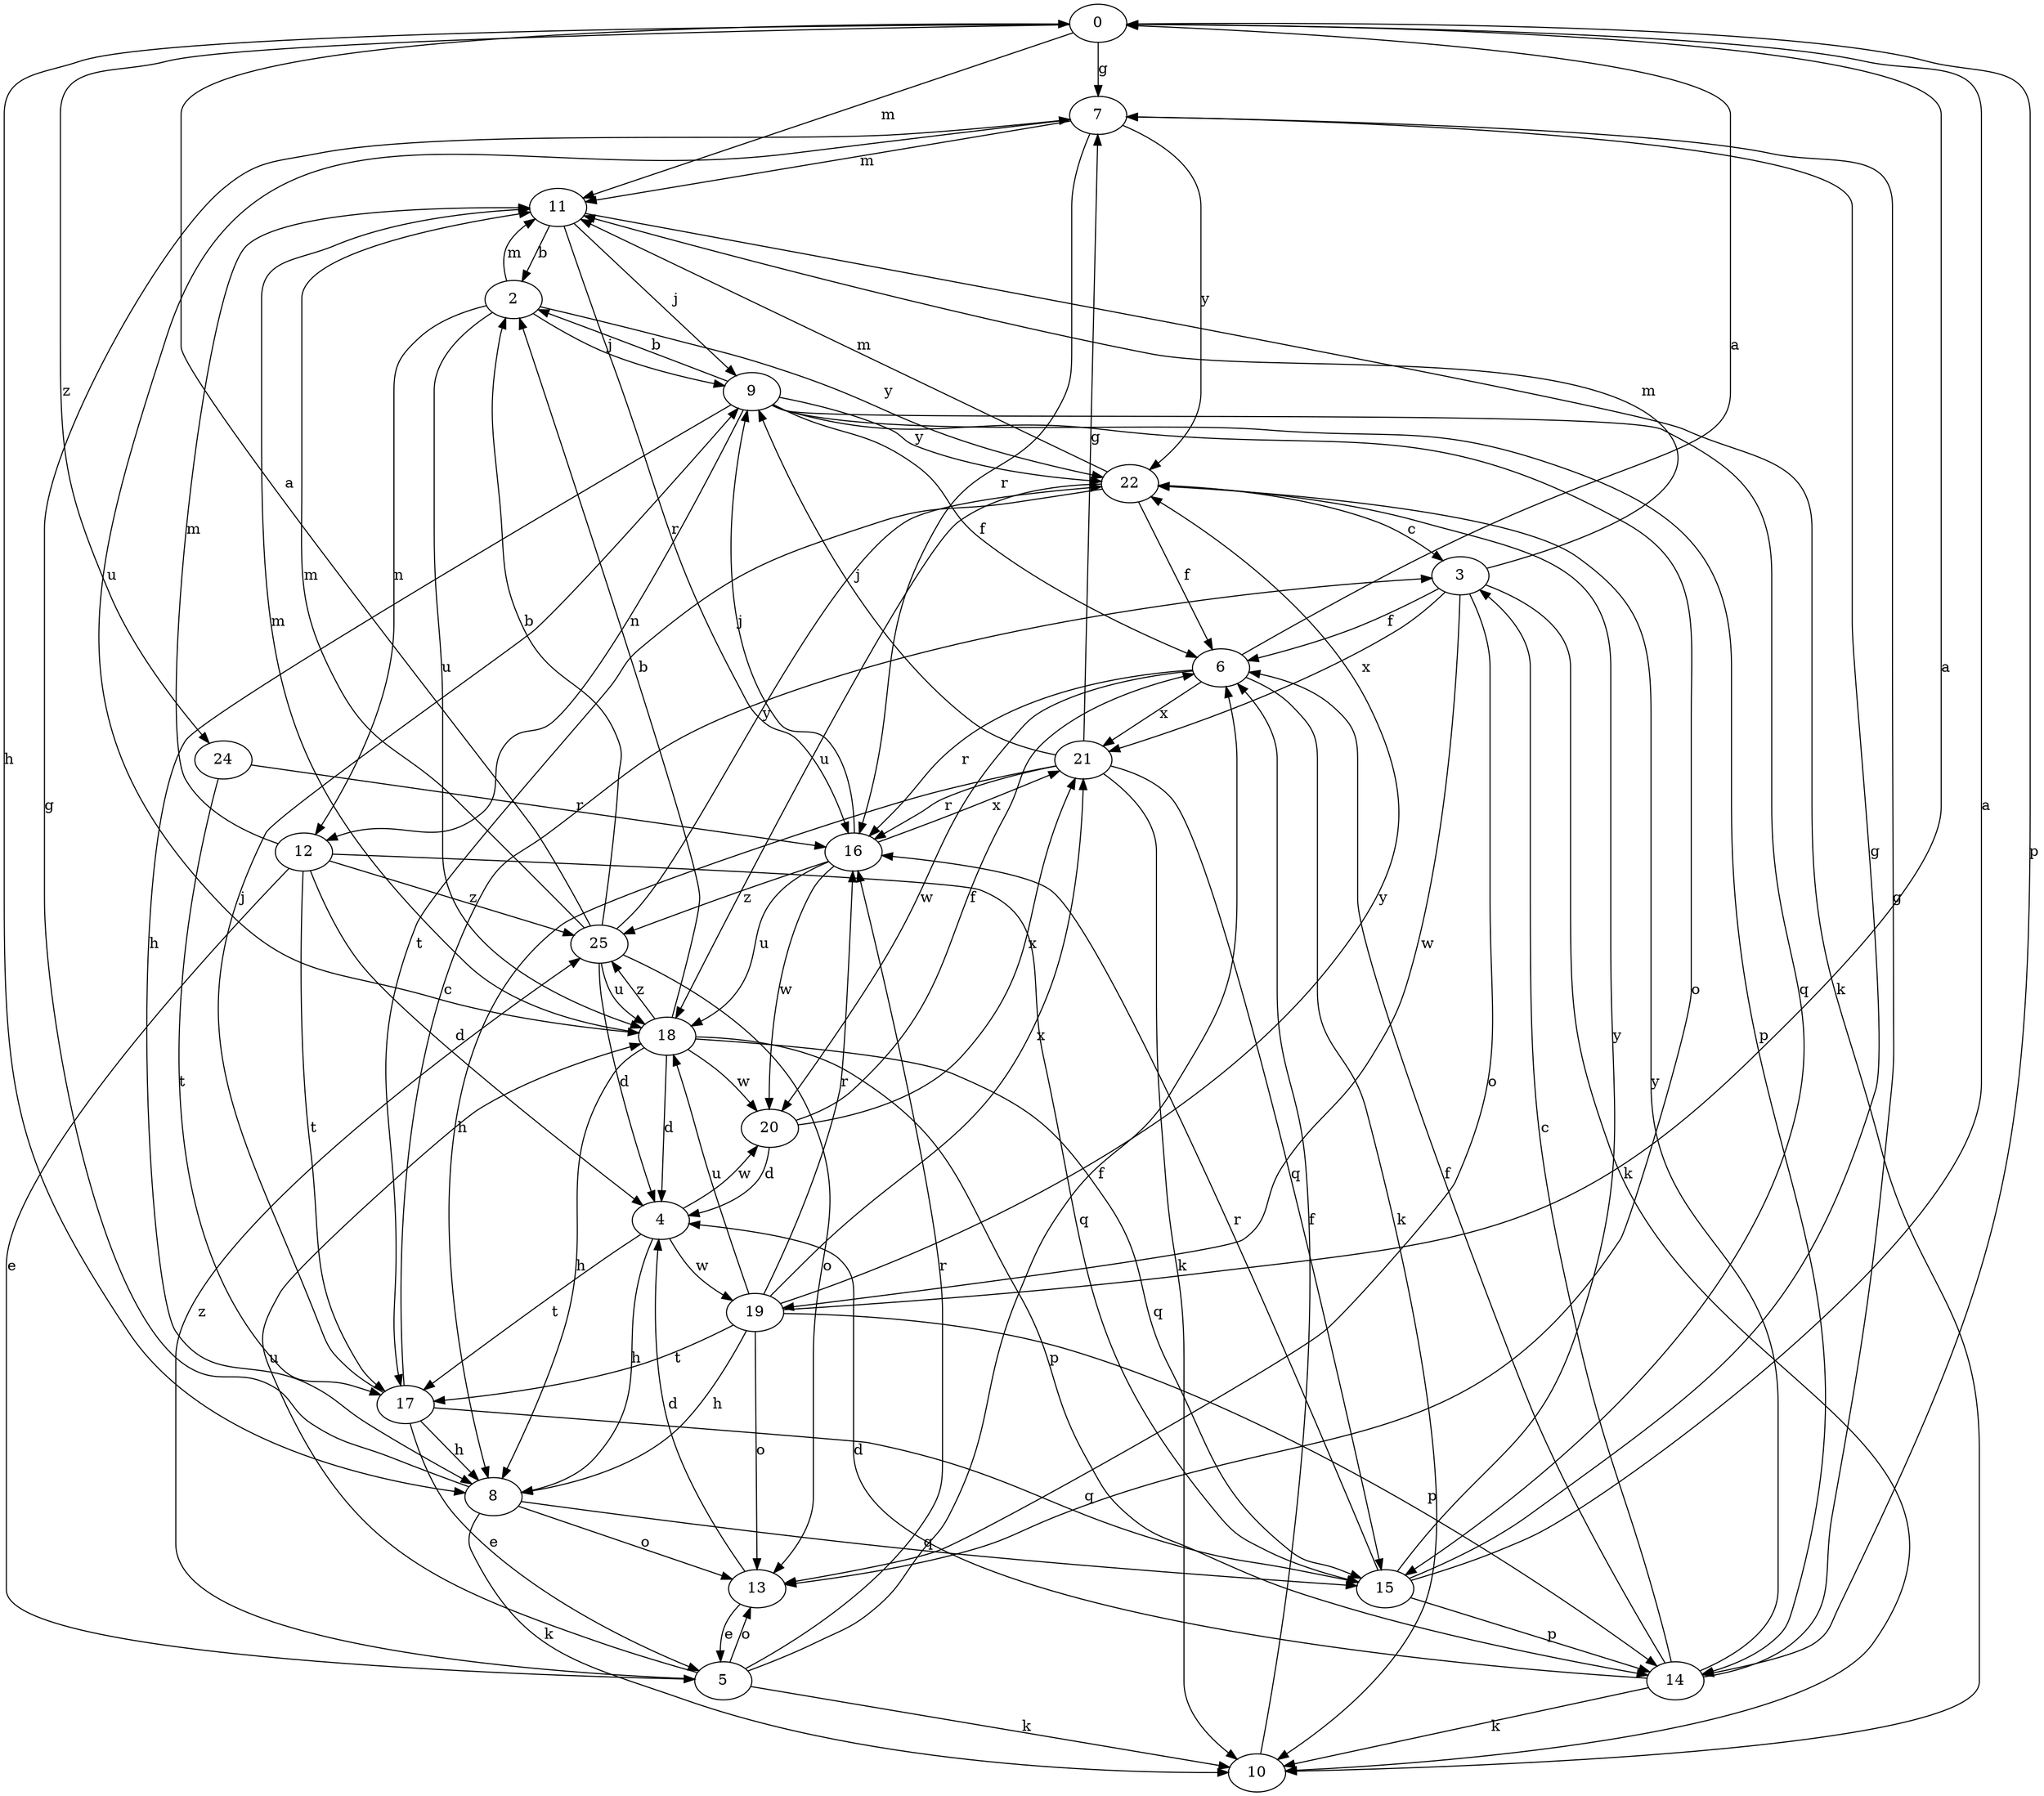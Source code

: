 strict digraph  {
0;
2;
3;
4;
5;
6;
7;
8;
9;
10;
11;
12;
13;
14;
15;
16;
17;
18;
19;
20;
21;
22;
24;
25;
0 -> 7  [label=g];
0 -> 8  [label=h];
0 -> 11  [label=m];
0 -> 14  [label=p];
0 -> 24  [label=z];
2 -> 9  [label=j];
2 -> 11  [label=m];
2 -> 12  [label=n];
2 -> 18  [label=u];
2 -> 22  [label=y];
3 -> 6  [label=f];
3 -> 10  [label=k];
3 -> 11  [label=m];
3 -> 13  [label=o];
3 -> 19  [label=w];
3 -> 21  [label=x];
4 -> 8  [label=h];
4 -> 17  [label=t];
4 -> 19  [label=w];
4 -> 20  [label=w];
5 -> 6  [label=f];
5 -> 10  [label=k];
5 -> 13  [label=o];
5 -> 16  [label=r];
5 -> 18  [label=u];
5 -> 25  [label=z];
6 -> 0  [label=a];
6 -> 10  [label=k];
6 -> 16  [label=r];
6 -> 20  [label=w];
6 -> 21  [label=x];
7 -> 11  [label=m];
7 -> 16  [label=r];
7 -> 18  [label=u];
7 -> 22  [label=y];
8 -> 7  [label=g];
8 -> 10  [label=k];
8 -> 13  [label=o];
8 -> 15  [label=q];
9 -> 2  [label=b];
9 -> 6  [label=f];
9 -> 8  [label=h];
9 -> 12  [label=n];
9 -> 13  [label=o];
9 -> 14  [label=p];
9 -> 15  [label=q];
9 -> 22  [label=y];
10 -> 6  [label=f];
11 -> 2  [label=b];
11 -> 9  [label=j];
11 -> 10  [label=k];
11 -> 16  [label=r];
12 -> 4  [label=d];
12 -> 5  [label=e];
12 -> 11  [label=m];
12 -> 15  [label=q];
12 -> 17  [label=t];
12 -> 25  [label=z];
13 -> 4  [label=d];
13 -> 5  [label=e];
14 -> 3  [label=c];
14 -> 4  [label=d];
14 -> 6  [label=f];
14 -> 7  [label=g];
14 -> 10  [label=k];
14 -> 22  [label=y];
15 -> 0  [label=a];
15 -> 7  [label=g];
15 -> 14  [label=p];
15 -> 16  [label=r];
15 -> 22  [label=y];
16 -> 9  [label=j];
16 -> 18  [label=u];
16 -> 20  [label=w];
16 -> 21  [label=x];
16 -> 25  [label=z];
17 -> 3  [label=c];
17 -> 5  [label=e];
17 -> 8  [label=h];
17 -> 9  [label=j];
17 -> 15  [label=q];
18 -> 2  [label=b];
18 -> 4  [label=d];
18 -> 8  [label=h];
18 -> 11  [label=m];
18 -> 14  [label=p];
18 -> 15  [label=q];
18 -> 20  [label=w];
18 -> 25  [label=z];
19 -> 0  [label=a];
19 -> 8  [label=h];
19 -> 13  [label=o];
19 -> 14  [label=p];
19 -> 16  [label=r];
19 -> 17  [label=t];
19 -> 18  [label=u];
19 -> 21  [label=x];
19 -> 22  [label=y];
20 -> 4  [label=d];
20 -> 6  [label=f];
20 -> 21  [label=x];
21 -> 7  [label=g];
21 -> 8  [label=h];
21 -> 9  [label=j];
21 -> 10  [label=k];
21 -> 15  [label=q];
21 -> 16  [label=r];
22 -> 3  [label=c];
22 -> 6  [label=f];
22 -> 11  [label=m];
22 -> 17  [label=t];
22 -> 18  [label=u];
24 -> 16  [label=r];
24 -> 17  [label=t];
25 -> 0  [label=a];
25 -> 2  [label=b];
25 -> 4  [label=d];
25 -> 11  [label=m];
25 -> 13  [label=o];
25 -> 18  [label=u];
25 -> 22  [label=y];
}
